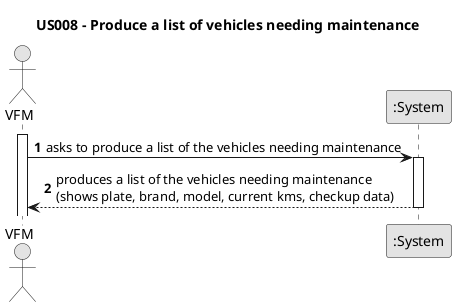 @startuml
skinparam monochrome true
skinparam packageStyle rectangle
skinparam shadowing false

title US008 - Produce a list of vehicles needing maintenance

autonumber

actor "VFM" as Employee
participant ":System" as System

activate Employee

    Employee -> System : asks to produce a list of the vehicles needing maintenance
    activate System

    System --> Employee : produces a list of the vehicles needing maintenance \n(shows plate, brand, model, current kms, checkup data)
    deactivate System

@enduml